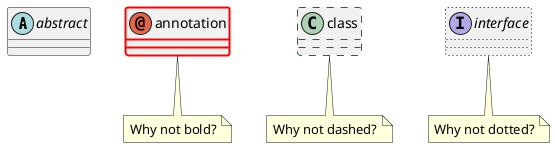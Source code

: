 {
  "sha1": "tp79zwtr4bgyzveggjhs1pklgdcoqj",
  "insertion": {
    "when": "2024-06-04T17:28:46.558Z",
    "url": "https://forum.plantuml.net/15983/element-line-style-not-applied-in-usecase-diagram",
    "user": "plantuml@gmail.com"
  }
}
@startuml
abstract   abstract
annotation annotation ##[bold]red
note bottom: Why not bold?
class      class      ##[dashed]green
note bottom: Why not dashed?
interface  interface  ##[dotted]blue
note bottom: Why not dotted?

@enduml
